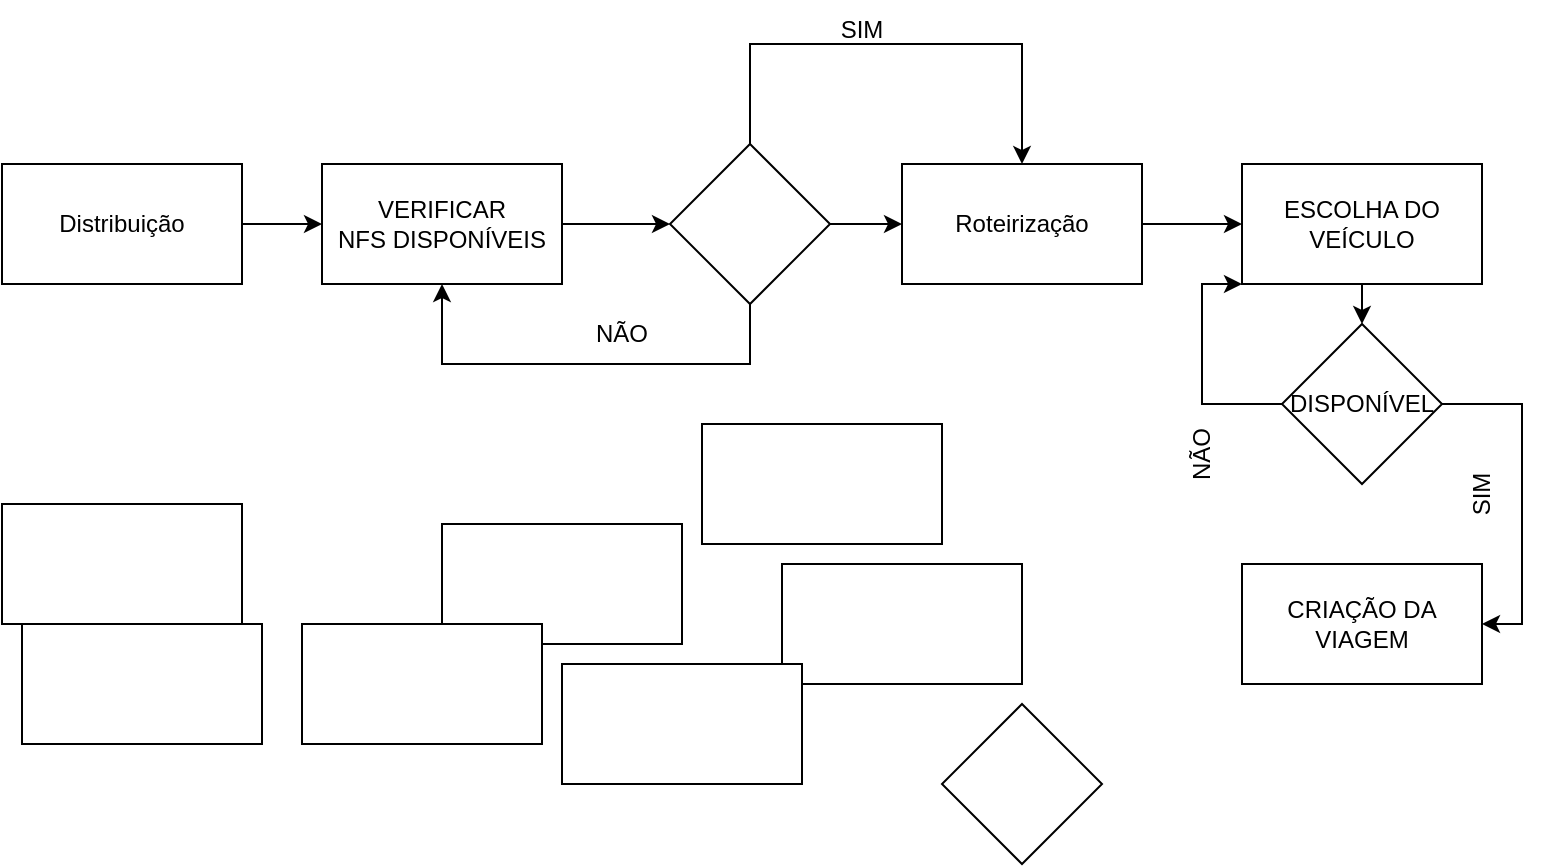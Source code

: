 <mxfile version="18.2.0" type="device"><diagram id="I0DYmRMzL-nnsaqcOGXr" name="Page-1"><mxGraphModel dx="862" dy="1594" grid="1" gridSize="10" guides="1" tooltips="1" connect="1" arrows="1" fold="1" page="1" pageScale="1" pageWidth="827" pageHeight="1169" math="0" shadow="0"><root><mxCell id="0"/><mxCell id="1" parent="0"/><mxCell id="kx61EUEZVfPp1gyj2pUX-2" value="Distribuição" style="rounded=0;whiteSpace=wrap;html=1;" vertex="1" parent="1"><mxGeometry x="40" y="80" width="120" height="60" as="geometry"/></mxCell><mxCell id="kx61EUEZVfPp1gyj2pUX-24" value="" style="edgeStyle=none;rounded=0;orthogonalLoop=1;jettySize=auto;html=1;" edge="1" parent="1" source="kx61EUEZVfPp1gyj2pUX-3" target="kx61EUEZVfPp1gyj2pUX-8"><mxGeometry relative="1" as="geometry"/></mxCell><mxCell id="kx61EUEZVfPp1gyj2pUX-3" value="Roteirização" style="rounded=0;whiteSpace=wrap;html=1;" vertex="1" parent="1"><mxGeometry x="490" y="80" width="120" height="60" as="geometry"/></mxCell><mxCell id="kx61EUEZVfPp1gyj2pUX-4" value="CRIAÇÃO DA VIAGEM" style="rounded=0;whiteSpace=wrap;html=1;" vertex="1" parent="1"><mxGeometry x="660" y="280" width="120" height="60" as="geometry"/></mxCell><mxCell id="kx61EUEZVfPp1gyj2pUX-22" value="" style="edgeStyle=none;rounded=0;orthogonalLoop=1;jettySize=auto;html=1;" edge="1" parent="1" source="kx61EUEZVfPp1gyj2pUX-5" target="kx61EUEZVfPp1gyj2pUX-14"><mxGeometry relative="1" as="geometry"/></mxCell><mxCell id="kx61EUEZVfPp1gyj2pUX-5" value="VERIFICAR&lt;br&gt;NFS DISPONÍVEIS" style="rounded=0;whiteSpace=wrap;html=1;" vertex="1" parent="1"><mxGeometry x="200" y="80" width="120" height="60" as="geometry"/></mxCell><mxCell id="kx61EUEZVfPp1gyj2pUX-6" value="" style="rounded=0;whiteSpace=wrap;html=1;" vertex="1" parent="1"><mxGeometry x="390" y="210" width="120" height="60" as="geometry"/></mxCell><mxCell id="kx61EUEZVfPp1gyj2pUX-7" value="" style="rounded=0;whiteSpace=wrap;html=1;" vertex="1" parent="1"><mxGeometry x="430" y="280" width="120" height="60" as="geometry"/></mxCell><mxCell id="kx61EUEZVfPp1gyj2pUX-29" value="" style="edgeStyle=none;rounded=0;orthogonalLoop=1;jettySize=auto;html=1;" edge="1" parent="1" source="kx61EUEZVfPp1gyj2pUX-8" target="kx61EUEZVfPp1gyj2pUX-15"><mxGeometry relative="1" as="geometry"/></mxCell><mxCell id="kx61EUEZVfPp1gyj2pUX-8" value="ESCOLHA DO VEÍCULO" style="rounded=0;whiteSpace=wrap;html=1;" vertex="1" parent="1"><mxGeometry x="660" y="80" width="120" height="60" as="geometry"/></mxCell><mxCell id="kx61EUEZVfPp1gyj2pUX-9" value="" style="rounded=0;whiteSpace=wrap;html=1;" vertex="1" parent="1"><mxGeometry x="260" y="260" width="120" height="60" as="geometry"/></mxCell><mxCell id="kx61EUEZVfPp1gyj2pUX-10" value="" style="rounded=0;whiteSpace=wrap;html=1;" vertex="1" parent="1"><mxGeometry x="40" y="250" width="120" height="60" as="geometry"/></mxCell><mxCell id="kx61EUEZVfPp1gyj2pUX-11" value="" style="rounded=0;whiteSpace=wrap;html=1;" vertex="1" parent="1"><mxGeometry x="50" y="310" width="120" height="60" as="geometry"/></mxCell><mxCell id="kx61EUEZVfPp1gyj2pUX-12" value="" style="rounded=0;whiteSpace=wrap;html=1;" vertex="1" parent="1"><mxGeometry x="190" y="310" width="120" height="60" as="geometry"/></mxCell><mxCell id="kx61EUEZVfPp1gyj2pUX-13" value="" style="rounded=0;whiteSpace=wrap;html=1;" vertex="1" parent="1"><mxGeometry x="320" y="330" width="120" height="60" as="geometry"/></mxCell><mxCell id="kx61EUEZVfPp1gyj2pUX-23" value="" style="edgeStyle=none;rounded=0;orthogonalLoop=1;jettySize=auto;html=1;" edge="1" parent="1" source="kx61EUEZVfPp1gyj2pUX-14" target="kx61EUEZVfPp1gyj2pUX-3"><mxGeometry relative="1" as="geometry"/></mxCell><mxCell id="kx61EUEZVfPp1gyj2pUX-14" value="" style="rhombus;whiteSpace=wrap;html=1;" vertex="1" parent="1"><mxGeometry x="374" y="70" width="80" height="80" as="geometry"/></mxCell><mxCell id="kx61EUEZVfPp1gyj2pUX-28" style="edgeStyle=none;rounded=0;orthogonalLoop=1;jettySize=auto;html=1;exitX=1;exitY=0.5;exitDx=0;exitDy=0;entryX=1;entryY=0.5;entryDx=0;entryDy=0;" edge="1" parent="1" source="kx61EUEZVfPp1gyj2pUX-15" target="kx61EUEZVfPp1gyj2pUX-4"><mxGeometry relative="1" as="geometry"><mxPoint x="790" y="310" as="targetPoint"/><Array as="points"><mxPoint x="800" y="200"/><mxPoint x="800" y="310"/></Array></mxGeometry></mxCell><mxCell id="kx61EUEZVfPp1gyj2pUX-32" style="edgeStyle=none;rounded=0;orthogonalLoop=1;jettySize=auto;html=1;entryX=0;entryY=1;entryDx=0;entryDy=0;" edge="1" parent="1" source="kx61EUEZVfPp1gyj2pUX-15" target="kx61EUEZVfPp1gyj2pUX-8"><mxGeometry relative="1" as="geometry"><Array as="points"><mxPoint x="640" y="200"/><mxPoint x="640" y="140"/></Array></mxGeometry></mxCell><mxCell id="kx61EUEZVfPp1gyj2pUX-15" value="DISPONÍVEL" style="rhombus;whiteSpace=wrap;html=1;" vertex="1" parent="1"><mxGeometry x="680" y="160" width="80" height="80" as="geometry"/></mxCell><mxCell id="kx61EUEZVfPp1gyj2pUX-16" value="" style="rhombus;whiteSpace=wrap;html=1;" vertex="1" parent="1"><mxGeometry x="510" y="350" width="80" height="80" as="geometry"/></mxCell><mxCell id="kx61EUEZVfPp1gyj2pUX-17" value="" style="endArrow=classic;html=1;rounded=0;exitX=0.5;exitY=1;exitDx=0;exitDy=0;entryX=0.5;entryY=1;entryDx=0;entryDy=0;" edge="1" parent="1" source="kx61EUEZVfPp1gyj2pUX-14" target="kx61EUEZVfPp1gyj2pUX-5"><mxGeometry width="50" height="50" relative="1" as="geometry"><mxPoint x="390" y="250" as="sourcePoint"/><mxPoint x="440" y="200" as="targetPoint"/><Array as="points"><mxPoint x="414" y="180"/><mxPoint x="290" y="180"/><mxPoint x="260" y="180"/></Array></mxGeometry></mxCell><mxCell id="kx61EUEZVfPp1gyj2pUX-18" value="" style="endArrow=classic;html=1;rounded=0;exitX=0.5;exitY=0;exitDx=0;exitDy=0;entryX=0.5;entryY=0;entryDx=0;entryDy=0;" edge="1" parent="1" source="kx61EUEZVfPp1gyj2pUX-14" target="kx61EUEZVfPp1gyj2pUX-3"><mxGeometry width="50" height="50" relative="1" as="geometry"><mxPoint x="390" y="250" as="sourcePoint"/><mxPoint x="440" y="200" as="targetPoint"/><Array as="points"><mxPoint x="414" y="20"/><mxPoint x="530" y="20"/><mxPoint x="550" y="20"/></Array></mxGeometry></mxCell><mxCell id="kx61EUEZVfPp1gyj2pUX-19" value="SIM" style="text;html=1;strokeColor=none;fillColor=none;align=center;verticalAlign=middle;whiteSpace=wrap;rounded=0;" vertex="1" parent="1"><mxGeometry x="440" y="-2" width="60" height="30" as="geometry"/></mxCell><mxCell id="kx61EUEZVfPp1gyj2pUX-20" value="NÃO" style="text;html=1;strokeColor=none;fillColor=none;align=center;verticalAlign=middle;whiteSpace=wrap;rounded=0;" vertex="1" parent="1"><mxGeometry x="320" y="150" width="60" height="30" as="geometry"/></mxCell><mxCell id="kx61EUEZVfPp1gyj2pUX-21" value="" style="endArrow=classic;html=1;rounded=0;exitX=1;exitY=0.5;exitDx=0;exitDy=0;entryX=0;entryY=0.5;entryDx=0;entryDy=0;" edge="1" parent="1" source="kx61EUEZVfPp1gyj2pUX-2" target="kx61EUEZVfPp1gyj2pUX-5"><mxGeometry width="50" height="50" relative="1" as="geometry"><mxPoint x="390" y="240" as="sourcePoint"/><mxPoint x="440" y="190" as="targetPoint"/></mxGeometry></mxCell><mxCell id="kx61EUEZVfPp1gyj2pUX-30" value="SIM" style="text;html=1;strokeColor=none;fillColor=none;align=center;verticalAlign=middle;whiteSpace=wrap;rounded=0;horizontal=0;" vertex="1" parent="1"><mxGeometry x="770" y="220" width="20" height="50" as="geometry"/></mxCell><mxCell id="kx61EUEZVfPp1gyj2pUX-31" value="NÃO" style="text;html=1;strokeColor=none;fillColor=none;align=center;verticalAlign=middle;whiteSpace=wrap;rounded=0;horizontal=0;" vertex="1" parent="1"><mxGeometry x="630" y="200" width="20" height="50" as="geometry"/></mxCell></root></mxGraphModel></diagram></mxfile>